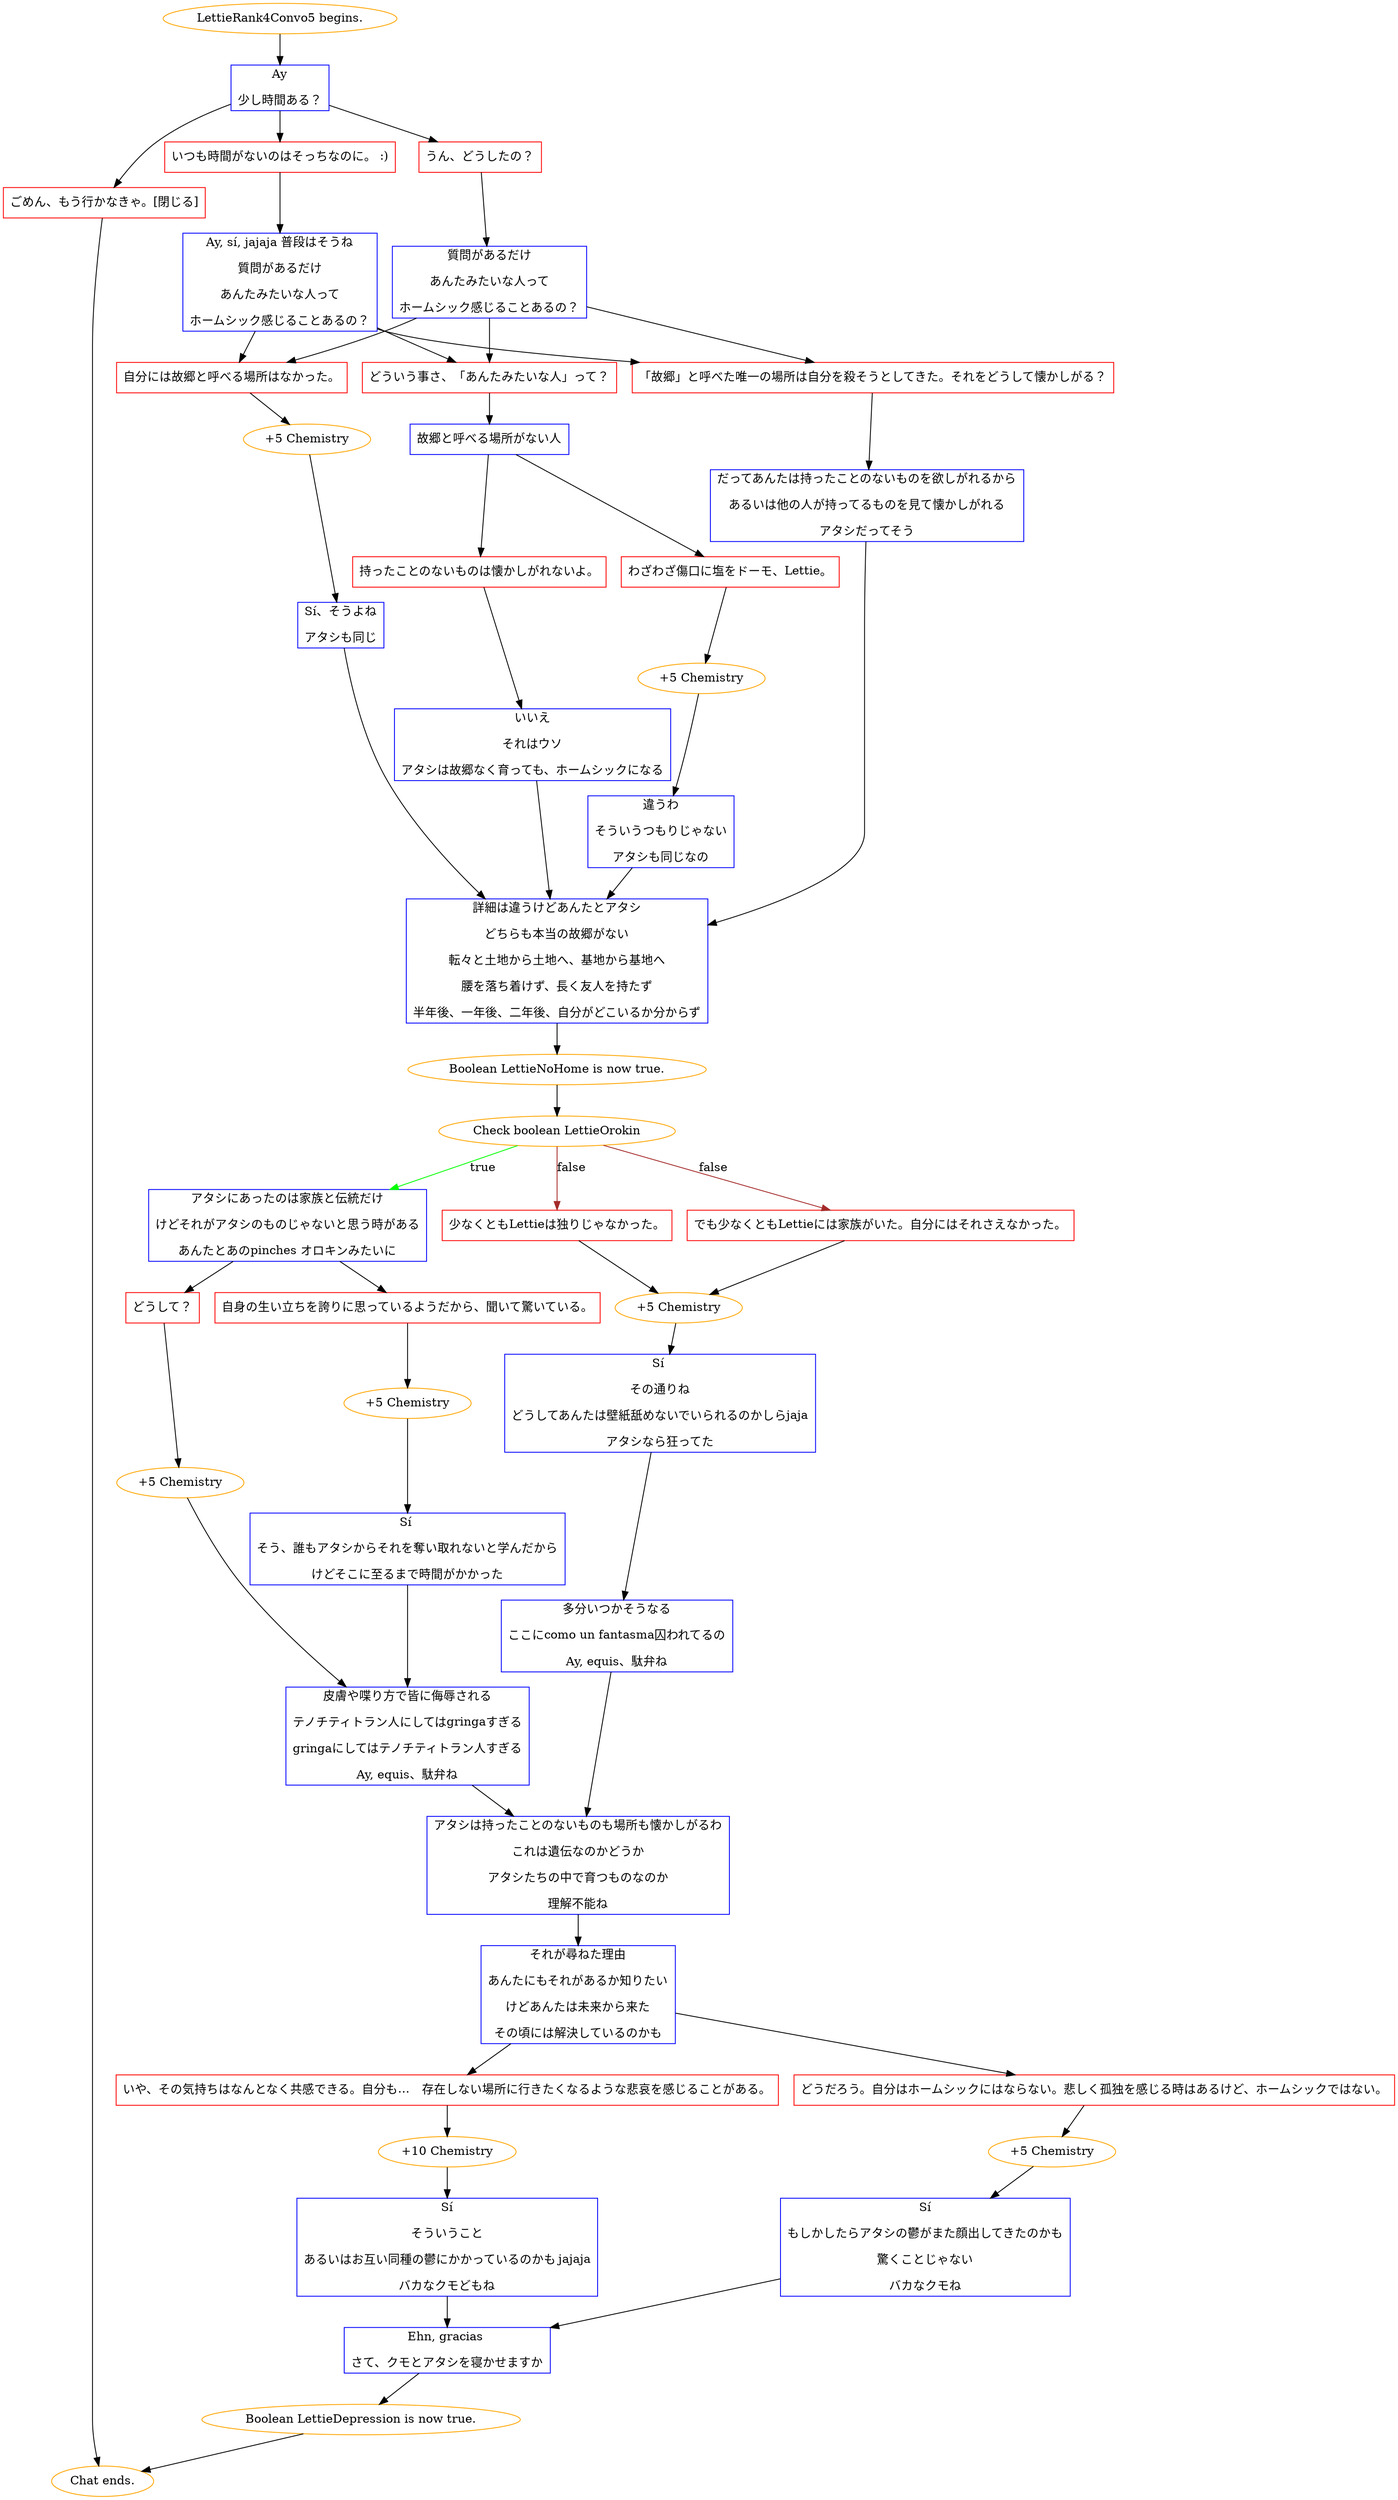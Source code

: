 digraph {
	"LettieRank4Convo5 begins." [color=orange];
		"LettieRank4Convo5 begins." -> j239195825;
	j239195825 [label="Ay
少し時間ある？",shape=box,color=blue];
		j239195825 -> j18538947;
		j239195825 -> j2726725368;
		j239195825 -> j922631977;
	j18538947 [label="いつも時間がないのはそっちなのに。 :)",shape=box,color=red];
		j18538947 -> j2297469535;
	j2726725368 [label="うん、どうしたの？",shape=box,color=red];
		j2726725368 -> j1496352638;
	j922631977 [label="ごめん、もう行かなきゃ。[閉じる]",shape=box,color=red];
		j922631977 -> "Chat ends.";
	j2297469535 [label="Ay, sí, jajaja 普段はそうね
質問があるだけ
あんたみたいな人って
ホームシック感じることあるの？",shape=box,color=blue];
		j2297469535 -> j4043796584;
		j2297469535 -> j2922147945;
		j2297469535 -> j494554395;
	j1496352638 [label="質問があるだけ
あんたみたいな人って
ホームシック感じることあるの？",shape=box,color=blue];
		j1496352638 -> j4043796584;
		j1496352638 -> j2922147945;
		j1496352638 -> j494554395;
	"Chat ends." [color=orange];
	j4043796584 [label="自分には故郷と呼べる場所はなかった。",shape=box,color=red];
		j4043796584 -> j4003520706;
	j2922147945 [label="どういう事さ、「あんたみたいな人」って？",shape=box,color=red];
		j2922147945 -> j2078356816;
	j494554395 [label="「故郷」と呼べた唯一の場所は自分を殺そうとしてきた。それをどうして懐かしがる？",shape=box,color=red];
		j494554395 -> j2798045236;
	j4003520706 [label="+5 Chemistry",color=orange];
		j4003520706 -> j4008174064;
	j2078356816 [label="故郷と呼べる場所がない人",shape=box,color=blue];
		j2078356816 -> j1813005303;
		j2078356816 -> j2505527780;
	j2798045236 [label="だってあんたは持ったことのないものを欲しがれるから
あるいは他の人が持ってるものを見て懐かしがれる
アタシだってそう",shape=box,color=blue];
		j2798045236 -> j1325774002;
	j4008174064 [label="Sí、そうよね
アタシも同じ",shape=box,color=blue];
		j4008174064 -> j1325774002;
	j1813005303 [label="わざわざ傷口に塩をドーモ、Lettie。",shape=box,color=red];
		j1813005303 -> j1742377413;
	j2505527780 [label="持ったことのないものは懐かしがれないよ。",shape=box,color=red];
		j2505527780 -> j50723588;
	j1325774002 [label="詳細は違うけどあんたとアタシ
どちらも本当の故郷がない
転々と土地から土地へ、基地から基地へ
腰を落ち着けず、長く友人を持たず
半年後、一年後、二年後、自分がどこいるか分からず",shape=box,color=blue];
		j1325774002 -> j3743883771;
	j1742377413 [label="+5 Chemistry",color=orange];
		j1742377413 -> j991643946;
	j50723588 [label="いいえ
それはウソ
アタシは故郷なく育っても、ホームシックになる",shape=box,color=blue];
		j50723588 -> j1325774002;
	j3743883771 [label="Boolean LettieNoHome is now true.",color=orange];
		j3743883771 -> j3455817849;
	j991643946 [label="違うわ
そういうつもりじゃない
アタシも同じなの",shape=box,color=blue];
		j991643946 -> j1325774002;
	j3455817849 [label="Check boolean LettieOrokin",color=orange];
		j3455817849 -> j3581581607 [label=true,color=green];
		j3455817849 -> j513251720 [label=false,color=brown];
		j3455817849 -> j1505765357 [label=false,color=brown];
	j3581581607 [label="アタシにあったのは家族と伝統だけ
けどそれがアタシのものじゃないと思う時がある
あんたとあのpinches オロキンみたいに",shape=box,color=blue];
		j3581581607 -> j1720791133;
		j3581581607 -> j3448365510;
	j513251720 [label="でも少なくともLettieには家族がいた。自分にはそれさえなかった。",shape=box,color=red];
		j513251720 -> j1293636171;
	j1505765357 [label="少なくともLettieは独りじゃなかった。",shape=box,color=red];
		j1505765357 -> j1293636171;
	j1720791133 [label="どうして？",shape=box,color=red];
		j1720791133 -> j2713414326;
	j3448365510 [label="自身の生い立ちを誇りに思っているようだから、聞いて驚いている。",shape=box,color=red];
		j3448365510 -> j2661196689;
	j1293636171 [label="+5 Chemistry",color=orange];
		j1293636171 -> j1897686722;
	j2713414326 [label="+5 Chemistry",color=orange];
		j2713414326 -> j2554296666;
	j2661196689 [label="+5 Chemistry",color=orange];
		j2661196689 -> j1700984415;
	j1897686722 [label="Sí 
その通りね
どうしてあんたは壁紙舐めないでいられるのかしらjaja
アタシなら狂ってた",shape=box,color=blue];
		j1897686722 -> j287831716;
	j2554296666 [label="皮膚や喋り方で皆に侮辱される
テノチティトラン人にしてはgringaすぎる
gringaにしてはテノチティトラン人すぎる
Ay, equis、駄弁ね",shape=box,color=blue];
		j2554296666 -> j4057792417;
	j1700984415 [label="Sí 
そう、誰もアタシからそれを奪い取れないと学んだから
けどそこに至るまで時間がかかった",shape=box,color=blue];
		j1700984415 -> j2554296666;
	j287831716 [label="多分いつかそうなる
ここにcomo un fantasma囚われてるの
Ay, equis、駄弁ね",shape=box,color=blue];
		j287831716 -> j4057792417;
	j4057792417 [label="アタシは持ったことのないものも場所も懐かしがるわ
これは遺伝なのかどうか
アタシたちの中で育つものなのか
理解不能ね",shape=box,color=blue];
		j4057792417 -> j2751679428;
	j2751679428 [label="それが尋ねた理由
あんたにもそれがあるか知りたい
けどあんたは未来から来た
その頃には解決しているのかも",shape=box,color=blue];
		j2751679428 -> j1625722360;
		j2751679428 -> j417554132;
	j1625722360 [label="いや、その気持ちはなんとなく共感できる。自分も…　存在しない場所に行きたくなるような悲哀を感じることがある。",shape=box,color=red];
		j1625722360 -> j556045454;
	j417554132 [label="どうだろう。自分はホームシックにはならない。悲しく孤独を感じる時はあるけど、ホームシックではない。",shape=box,color=red];
		j417554132 -> j3374847479;
	j556045454 [label="+10 Chemistry",color=orange];
		j556045454 -> j3544451963;
	j3374847479 [label="+5 Chemistry",color=orange];
		j3374847479 -> j2752885451;
	j3544451963 [label="Sí
そういうこと
あるいはお互い同種の鬱にかかっているのかも jajaja
バカなクモどもね",shape=box,color=blue];
		j3544451963 -> j4277964636;
	j2752885451 [label="Sí
もしかしたらアタシの鬱がまた顔出してきたのかも
驚くことじゃない
バカなクモね",shape=box,color=blue];
		j2752885451 -> j4277964636;
	j4277964636 [label="Ehn, gracias 
さて、クモとアタシを寝かせますか",shape=box,color=blue];
		j4277964636 -> j1574806976;
	j1574806976 [label="Boolean LettieDepression is now true.",color=orange];
		j1574806976 -> "Chat ends.";
}